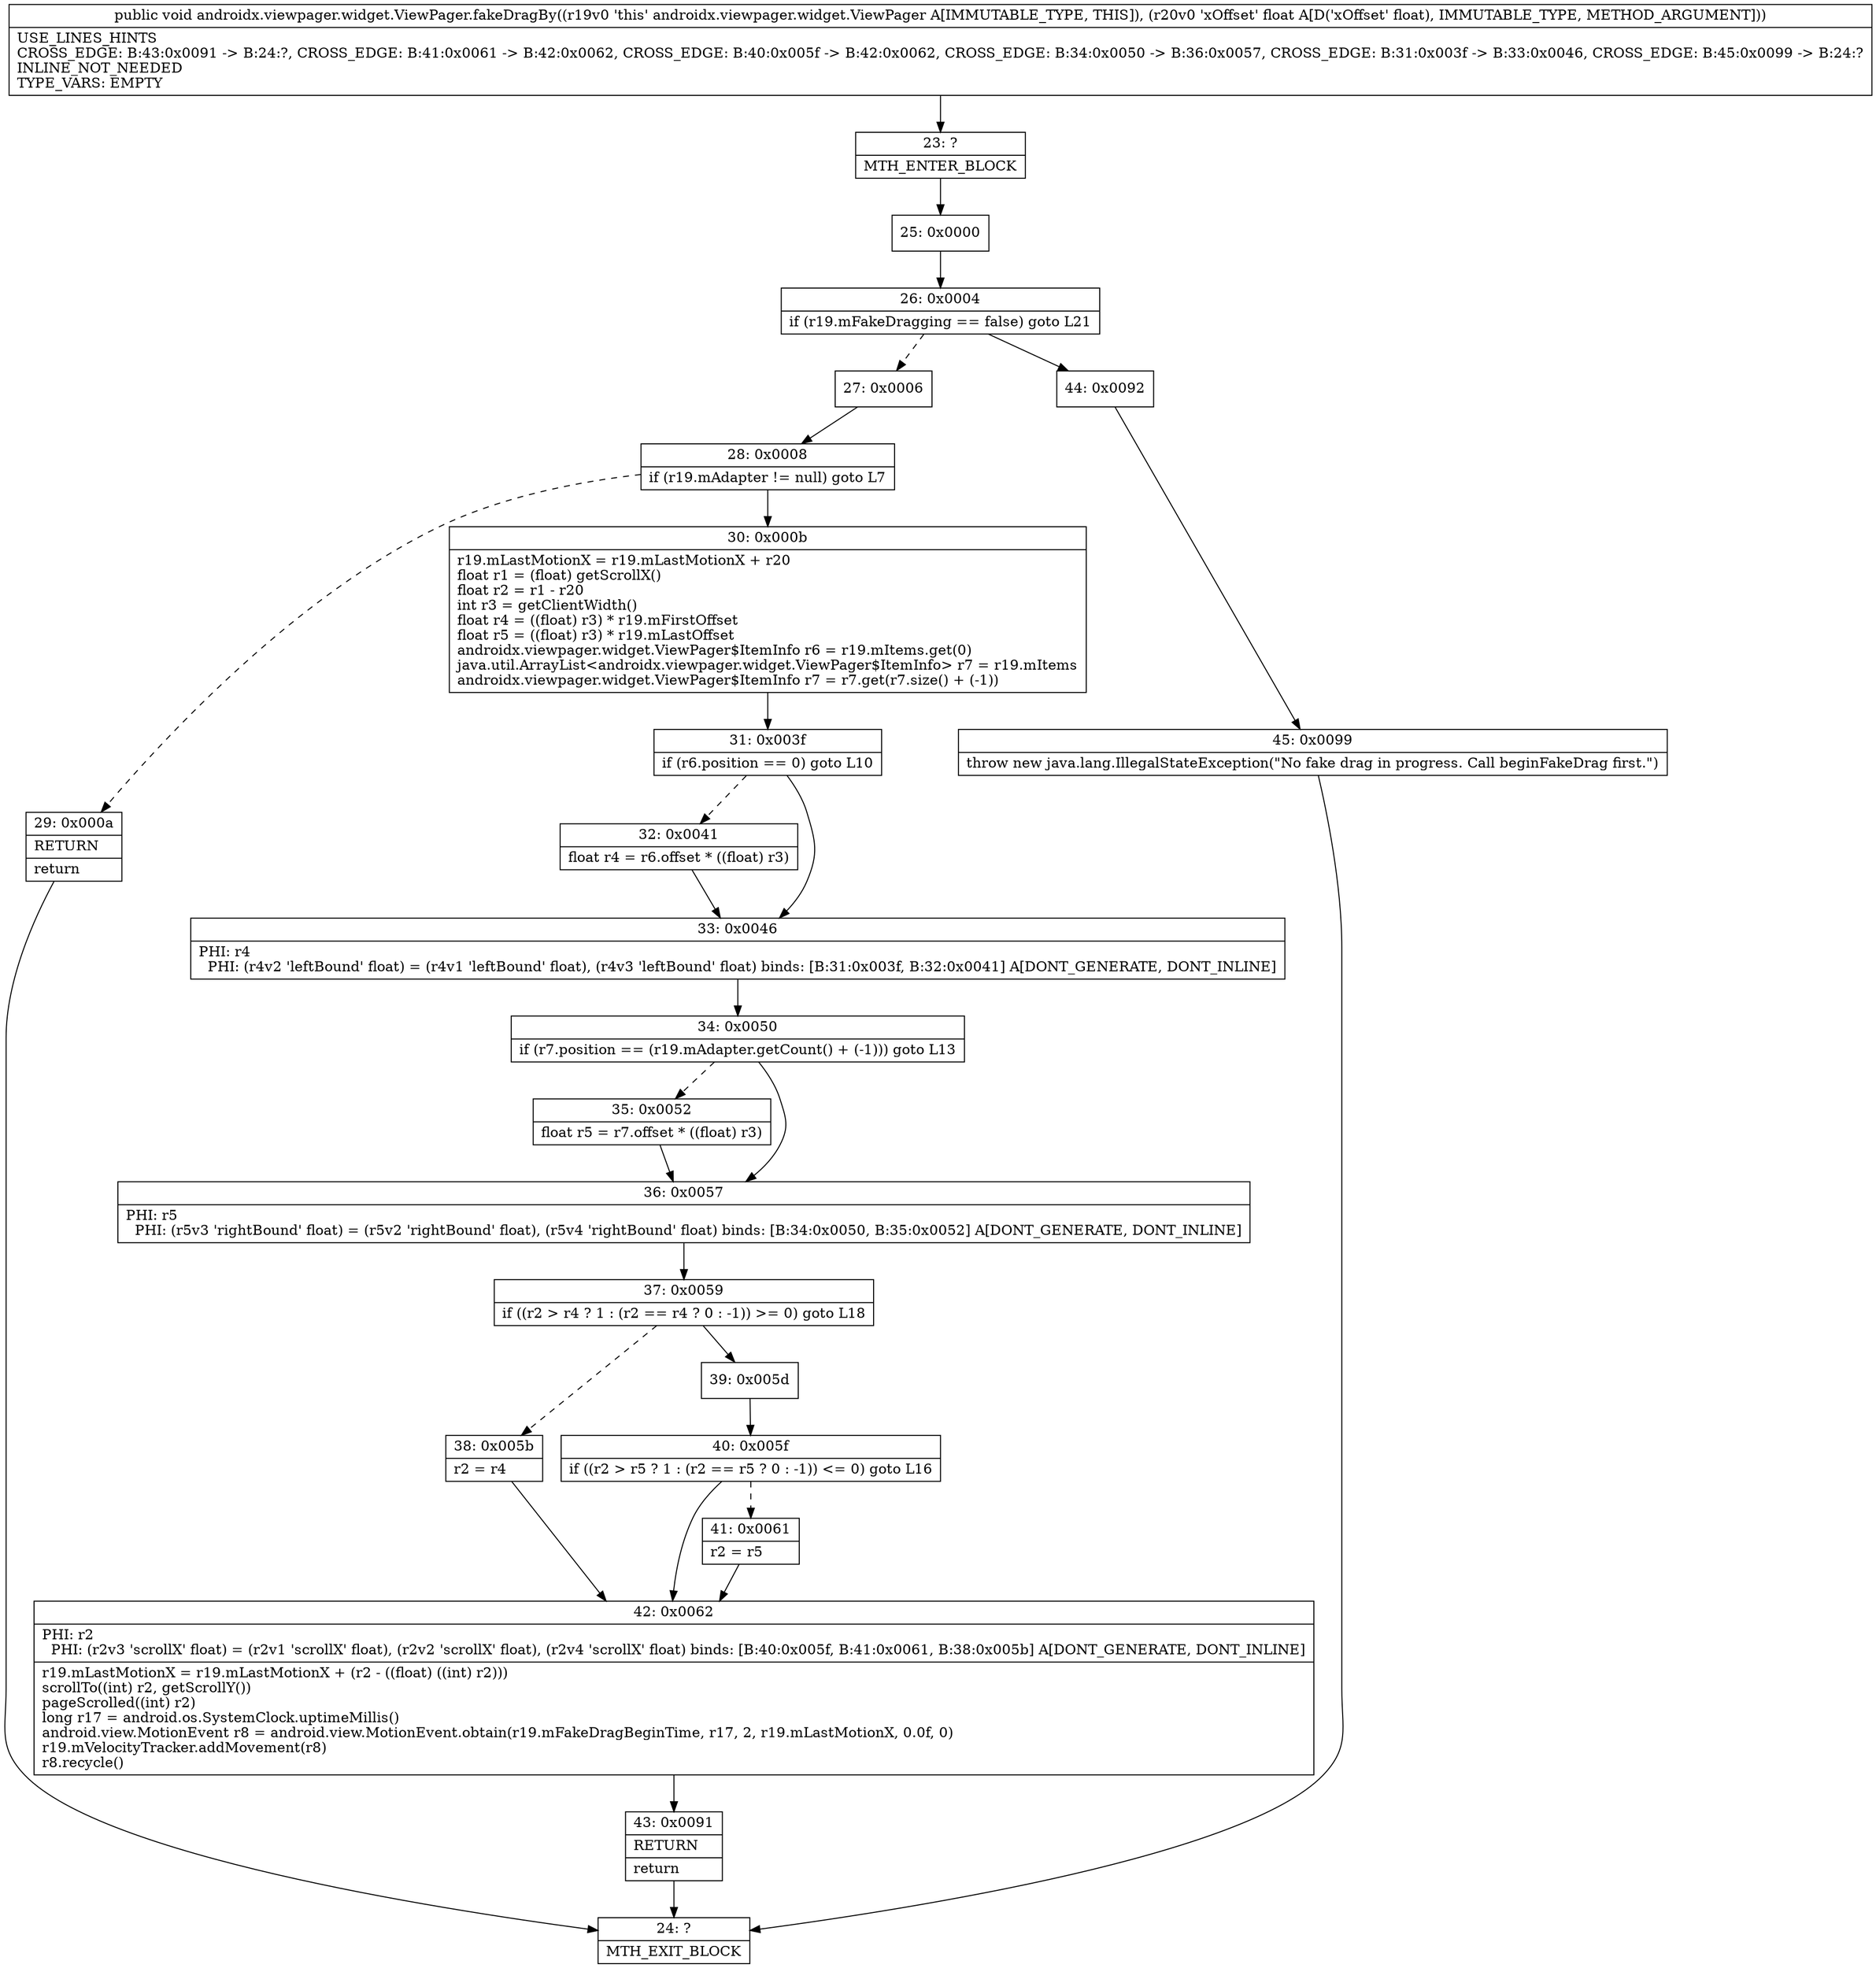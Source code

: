 digraph "CFG forandroidx.viewpager.widget.ViewPager.fakeDragBy(F)V" {
Node_23 [shape=record,label="{23\:\ ?|MTH_ENTER_BLOCK\l}"];
Node_25 [shape=record,label="{25\:\ 0x0000}"];
Node_26 [shape=record,label="{26\:\ 0x0004|if (r19.mFakeDragging == false) goto L21\l}"];
Node_27 [shape=record,label="{27\:\ 0x0006}"];
Node_28 [shape=record,label="{28\:\ 0x0008|if (r19.mAdapter != null) goto L7\l}"];
Node_29 [shape=record,label="{29\:\ 0x000a|RETURN\l|return\l}"];
Node_24 [shape=record,label="{24\:\ ?|MTH_EXIT_BLOCK\l}"];
Node_30 [shape=record,label="{30\:\ 0x000b|r19.mLastMotionX = r19.mLastMotionX + r20\lfloat r1 = (float) getScrollX()\lfloat r2 = r1 \- r20\lint r3 = getClientWidth()\lfloat r4 = ((float) r3) * r19.mFirstOffset\lfloat r5 = ((float) r3) * r19.mLastOffset\landroidx.viewpager.widget.ViewPager$ItemInfo r6 = r19.mItems.get(0)\ljava.util.ArrayList\<androidx.viewpager.widget.ViewPager$ItemInfo\> r7 = r19.mItems\landroidx.viewpager.widget.ViewPager$ItemInfo r7 = r7.get(r7.size() + (\-1))\l}"];
Node_31 [shape=record,label="{31\:\ 0x003f|if (r6.position == 0) goto L10\l}"];
Node_32 [shape=record,label="{32\:\ 0x0041|float r4 = r6.offset * ((float) r3)\l}"];
Node_33 [shape=record,label="{33\:\ 0x0046|PHI: r4 \l  PHI: (r4v2 'leftBound' float) = (r4v1 'leftBound' float), (r4v3 'leftBound' float) binds: [B:31:0x003f, B:32:0x0041] A[DONT_GENERATE, DONT_INLINE]\l}"];
Node_34 [shape=record,label="{34\:\ 0x0050|if (r7.position == (r19.mAdapter.getCount() + (\-1))) goto L13\l}"];
Node_35 [shape=record,label="{35\:\ 0x0052|float r5 = r7.offset * ((float) r3)\l}"];
Node_36 [shape=record,label="{36\:\ 0x0057|PHI: r5 \l  PHI: (r5v3 'rightBound' float) = (r5v2 'rightBound' float), (r5v4 'rightBound' float) binds: [B:34:0x0050, B:35:0x0052] A[DONT_GENERATE, DONT_INLINE]\l}"];
Node_37 [shape=record,label="{37\:\ 0x0059|if ((r2 \> r4 ? 1 : (r2 == r4 ? 0 : \-1)) \>= 0) goto L18\l}"];
Node_38 [shape=record,label="{38\:\ 0x005b|r2 = r4\l}"];
Node_42 [shape=record,label="{42\:\ 0x0062|PHI: r2 \l  PHI: (r2v3 'scrollX' float) = (r2v1 'scrollX' float), (r2v2 'scrollX' float), (r2v4 'scrollX' float) binds: [B:40:0x005f, B:41:0x0061, B:38:0x005b] A[DONT_GENERATE, DONT_INLINE]\l|r19.mLastMotionX = r19.mLastMotionX + (r2 \- ((float) ((int) r2)))\lscrollTo((int) r2, getScrollY())\lpageScrolled((int) r2)\llong r17 = android.os.SystemClock.uptimeMillis()\landroid.view.MotionEvent r8 = android.view.MotionEvent.obtain(r19.mFakeDragBeginTime, r17, 2, r19.mLastMotionX, 0.0f, 0)\lr19.mVelocityTracker.addMovement(r8)\lr8.recycle()\l}"];
Node_43 [shape=record,label="{43\:\ 0x0091|RETURN\l|return\l}"];
Node_39 [shape=record,label="{39\:\ 0x005d}"];
Node_40 [shape=record,label="{40\:\ 0x005f|if ((r2 \> r5 ? 1 : (r2 == r5 ? 0 : \-1)) \<= 0) goto L16\l}"];
Node_41 [shape=record,label="{41\:\ 0x0061|r2 = r5\l}"];
Node_44 [shape=record,label="{44\:\ 0x0092}"];
Node_45 [shape=record,label="{45\:\ 0x0099|throw new java.lang.IllegalStateException(\"No fake drag in progress. Call beginFakeDrag first.\")\l}"];
MethodNode[shape=record,label="{public void androidx.viewpager.widget.ViewPager.fakeDragBy((r19v0 'this' androidx.viewpager.widget.ViewPager A[IMMUTABLE_TYPE, THIS]), (r20v0 'xOffset' float A[D('xOffset' float), IMMUTABLE_TYPE, METHOD_ARGUMENT]))  | USE_LINES_HINTS\lCROSS_EDGE: B:43:0x0091 \-\> B:24:?, CROSS_EDGE: B:41:0x0061 \-\> B:42:0x0062, CROSS_EDGE: B:40:0x005f \-\> B:42:0x0062, CROSS_EDGE: B:34:0x0050 \-\> B:36:0x0057, CROSS_EDGE: B:31:0x003f \-\> B:33:0x0046, CROSS_EDGE: B:45:0x0099 \-\> B:24:?\lINLINE_NOT_NEEDED\lTYPE_VARS: EMPTY\l}"];
MethodNode -> Node_23;Node_23 -> Node_25;
Node_25 -> Node_26;
Node_26 -> Node_27[style=dashed];
Node_26 -> Node_44;
Node_27 -> Node_28;
Node_28 -> Node_29[style=dashed];
Node_28 -> Node_30;
Node_29 -> Node_24;
Node_30 -> Node_31;
Node_31 -> Node_32[style=dashed];
Node_31 -> Node_33;
Node_32 -> Node_33;
Node_33 -> Node_34;
Node_34 -> Node_35[style=dashed];
Node_34 -> Node_36;
Node_35 -> Node_36;
Node_36 -> Node_37;
Node_37 -> Node_38[style=dashed];
Node_37 -> Node_39;
Node_38 -> Node_42;
Node_42 -> Node_43;
Node_43 -> Node_24;
Node_39 -> Node_40;
Node_40 -> Node_41[style=dashed];
Node_40 -> Node_42;
Node_41 -> Node_42;
Node_44 -> Node_45;
Node_45 -> Node_24;
}

